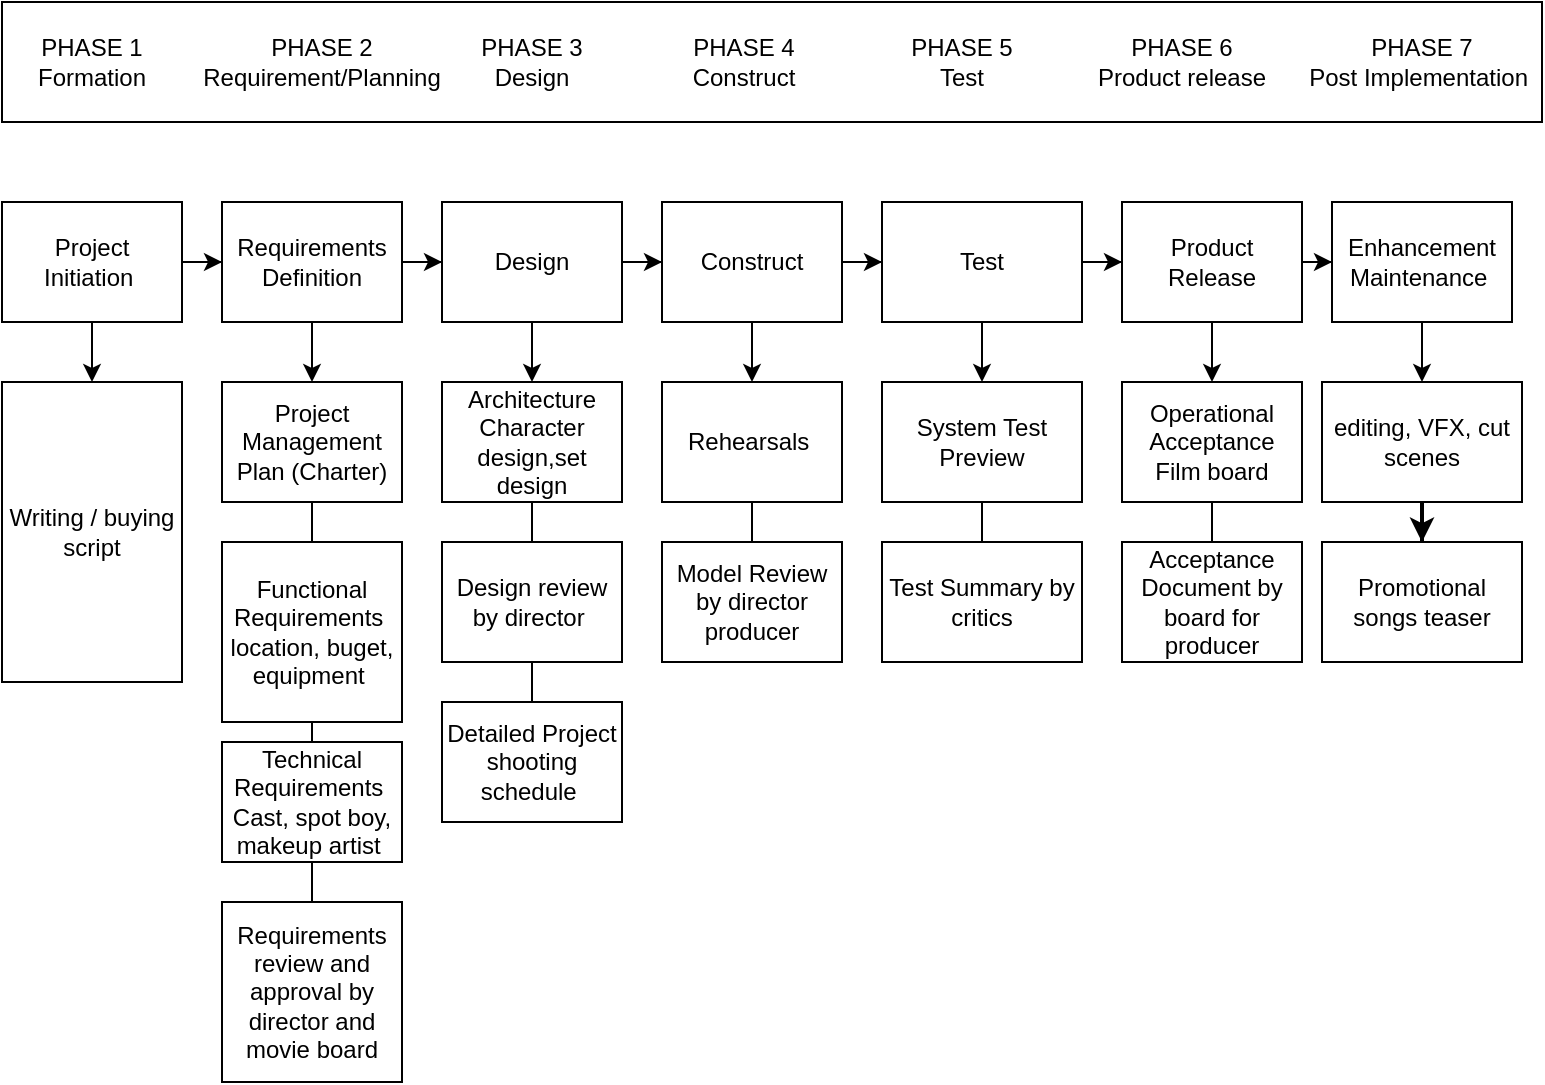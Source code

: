 <mxfile version="17.4.0" type="github">
  <diagram id="oCkNUMC2xpgX1AuUsGys" name="Page-1">
    <mxGraphModel dx="1038" dy="589" grid="1" gridSize="10" guides="1" tooltips="1" connect="1" arrows="1" fold="1" page="1" pageScale="1" pageWidth="850" pageHeight="1100" math="0" shadow="0">
      <root>
        <mxCell id="0" />
        <mxCell id="1" parent="0" />
        <mxCell id="4uzhlLhh2RCcG2w5_e5X-1" value="" style="rounded=0;whiteSpace=wrap;html=1;fontStyle=0" parent="1" vertex="1">
          <mxGeometry x="70" y="20" width="770" height="60" as="geometry" />
        </mxCell>
        <mxCell id="4uzhlLhh2RCcG2w5_e5X-2" value="PHASE 1&lt;br&gt;Formation" style="text;html=1;strokeColor=none;fillColor=none;align=center;verticalAlign=middle;whiteSpace=wrap;rounded=0;fontStyle=0" parent="1" vertex="1">
          <mxGeometry x="70" y="20" width="90" height="60" as="geometry" />
        </mxCell>
        <mxCell id="4uzhlLhh2RCcG2w5_e5X-3" value="PHASE 2&lt;br&gt;Requirement/Planning" style="text;html=1;strokeColor=none;fillColor=none;align=center;verticalAlign=middle;whiteSpace=wrap;rounded=0;fontStyle=0" parent="1" vertex="1">
          <mxGeometry x="180" y="20" width="100" height="60" as="geometry" />
        </mxCell>
        <mxCell id="4uzhlLhh2RCcG2w5_e5X-4" value="PHASE 3&lt;br&gt;Design" style="text;html=1;strokeColor=none;fillColor=none;align=center;verticalAlign=middle;whiteSpace=wrap;rounded=0;fontStyle=0" parent="1" vertex="1">
          <mxGeometry x="285" y="20" width="100" height="60" as="geometry" />
        </mxCell>
        <mxCell id="4uzhlLhh2RCcG2w5_e5X-5" value="PHASE 4&lt;br&gt;Construct" style="text;html=1;strokeColor=none;fillColor=none;align=center;verticalAlign=middle;whiteSpace=wrap;rounded=0;fontStyle=0" parent="1" vertex="1">
          <mxGeometry x="391" y="20" width="100" height="60" as="geometry" />
        </mxCell>
        <mxCell id="4uzhlLhh2RCcG2w5_e5X-6" value="PHASE 5&lt;br&gt;Test" style="text;html=1;strokeColor=none;fillColor=none;align=center;verticalAlign=middle;whiteSpace=wrap;rounded=0;fontStyle=0" parent="1" vertex="1">
          <mxGeometry x="500" y="20" width="100" height="60" as="geometry" />
        </mxCell>
        <mxCell id="4uzhlLhh2RCcG2w5_e5X-7" value="PHASE 6&lt;br&gt;Product release" style="text;html=1;strokeColor=none;fillColor=none;align=center;verticalAlign=middle;whiteSpace=wrap;rounded=0;fontStyle=0" parent="1" vertex="1">
          <mxGeometry x="610" y="20" width="100" height="60" as="geometry" />
        </mxCell>
        <mxCell id="4uzhlLhh2RCcG2w5_e5X-8" value="PHASE 7&lt;br&gt;Post Implementation&amp;nbsp;" style="text;html=1;strokeColor=none;fillColor=none;align=center;verticalAlign=middle;whiteSpace=wrap;rounded=0;fontStyle=0" parent="1" vertex="1">
          <mxGeometry x="720" y="20" width="120" height="60" as="geometry" />
        </mxCell>
        <mxCell id="4uzhlLhh2RCcG2w5_e5X-9" value="" style="edgeStyle=orthogonalEdgeStyle;rounded=0;orthogonalLoop=1;jettySize=auto;html=1;fontStyle=0" parent="1" source="4uzhlLhh2RCcG2w5_e5X-11" target="4uzhlLhh2RCcG2w5_e5X-14" edge="1">
          <mxGeometry relative="1" as="geometry" />
        </mxCell>
        <mxCell id="4uzhlLhh2RCcG2w5_e5X-10" value="" style="edgeStyle=orthogonalEdgeStyle;rounded=0;orthogonalLoop=1;jettySize=auto;html=1;endArrow=classic;endFill=1;fontStyle=0" parent="1" source="4uzhlLhh2RCcG2w5_e5X-11" target="4uzhlLhh2RCcG2w5_e5X-29" edge="1">
          <mxGeometry relative="1" as="geometry" />
        </mxCell>
        <mxCell id="4uzhlLhh2RCcG2w5_e5X-11" value="Project Initiation&amp;nbsp;" style="rounded=0;whiteSpace=wrap;html=1;fontStyle=0" parent="1" vertex="1">
          <mxGeometry x="70" y="120" width="90" height="60" as="geometry" />
        </mxCell>
        <mxCell id="4uzhlLhh2RCcG2w5_e5X-12" value="" style="edgeStyle=orthogonalEdgeStyle;rounded=0;orthogonalLoop=1;jettySize=auto;html=1;fontStyle=0" parent="1" source="4uzhlLhh2RCcG2w5_e5X-14" target="4uzhlLhh2RCcG2w5_e5X-17" edge="1">
          <mxGeometry relative="1" as="geometry" />
        </mxCell>
        <mxCell id="4uzhlLhh2RCcG2w5_e5X-13" value="" style="edgeStyle=orthogonalEdgeStyle;rounded=0;orthogonalLoop=1;jettySize=auto;html=1;entryX=0.5;entryY=0;entryDx=0;entryDy=0;startArrow=none;startFill=0;endArrow=classic;endFill=1;fontStyle=0" parent="1" source="4uzhlLhh2RCcG2w5_e5X-14" target="4uzhlLhh2RCcG2w5_e5X-47" edge="1">
          <mxGeometry relative="1" as="geometry" />
        </mxCell>
        <mxCell id="4uzhlLhh2RCcG2w5_e5X-14" value="Requirements Definition" style="rounded=0;whiteSpace=wrap;html=1;fontStyle=0" parent="1" vertex="1">
          <mxGeometry x="180" y="120" width="90" height="60" as="geometry" />
        </mxCell>
        <mxCell id="4uzhlLhh2RCcG2w5_e5X-15" value="" style="edgeStyle=orthogonalEdgeStyle;rounded=0;orthogonalLoop=1;jettySize=auto;html=1;fontStyle=0" parent="1" source="4uzhlLhh2RCcG2w5_e5X-17" target="4uzhlLhh2RCcG2w5_e5X-20" edge="1">
          <mxGeometry relative="1" as="geometry" />
        </mxCell>
        <mxCell id="4uzhlLhh2RCcG2w5_e5X-16" value="" style="edgeStyle=orthogonalEdgeStyle;rounded=0;orthogonalLoop=1;jettySize=auto;html=1;fontStyle=0" parent="1" source="4uzhlLhh2RCcG2w5_e5X-17" target="4uzhlLhh2RCcG2w5_e5X-42" edge="1">
          <mxGeometry relative="1" as="geometry" />
        </mxCell>
        <mxCell id="4uzhlLhh2RCcG2w5_e5X-17" value="Design" style="rounded=0;whiteSpace=wrap;html=1;fontStyle=0" parent="1" vertex="1">
          <mxGeometry x="290" y="120" width="90" height="60" as="geometry" />
        </mxCell>
        <mxCell id="4uzhlLhh2RCcG2w5_e5X-18" value="" style="edgeStyle=orthogonalEdgeStyle;rounded=0;orthogonalLoop=1;jettySize=auto;html=1;fontStyle=0" parent="1" source="4uzhlLhh2RCcG2w5_e5X-20" target="4uzhlLhh2RCcG2w5_e5X-23" edge="1">
          <mxGeometry relative="1" as="geometry" />
        </mxCell>
        <mxCell id="4uzhlLhh2RCcG2w5_e5X-19" value="" style="edgeStyle=orthogonalEdgeStyle;rounded=0;orthogonalLoop=1;jettySize=auto;html=1;fontStyle=0" parent="1" source="4uzhlLhh2RCcG2w5_e5X-20" target="4uzhlLhh2RCcG2w5_e5X-39" edge="1">
          <mxGeometry relative="1" as="geometry" />
        </mxCell>
        <mxCell id="4uzhlLhh2RCcG2w5_e5X-20" value="Construct" style="rounded=0;whiteSpace=wrap;html=1;fontStyle=0" parent="1" vertex="1">
          <mxGeometry x="400" y="120" width="90" height="60" as="geometry" />
        </mxCell>
        <mxCell id="4uzhlLhh2RCcG2w5_e5X-21" value="" style="edgeStyle=orthogonalEdgeStyle;rounded=0;orthogonalLoop=1;jettySize=auto;html=1;fontStyle=0" parent="1" source="4uzhlLhh2RCcG2w5_e5X-23" target="4uzhlLhh2RCcG2w5_e5X-26" edge="1">
          <mxGeometry relative="1" as="geometry" />
        </mxCell>
        <mxCell id="4uzhlLhh2RCcG2w5_e5X-22" value="" style="edgeStyle=orthogonalEdgeStyle;rounded=0;orthogonalLoop=1;jettySize=auto;html=1;entryX=0.5;entryY=0;entryDx=0;entryDy=0;fontStyle=0" parent="1" source="4uzhlLhh2RCcG2w5_e5X-23" target="4uzhlLhh2RCcG2w5_e5X-36" edge="1">
          <mxGeometry relative="1" as="geometry" />
        </mxCell>
        <mxCell id="4uzhlLhh2RCcG2w5_e5X-23" value="Test" style="rounded=0;whiteSpace=wrap;html=1;fontStyle=0" parent="1" vertex="1">
          <mxGeometry x="510" y="120" width="100" height="60" as="geometry" />
        </mxCell>
        <mxCell id="4uzhlLhh2RCcG2w5_e5X-24" value="" style="edgeStyle=orthogonalEdgeStyle;rounded=0;orthogonalLoop=1;jettySize=auto;html=1;fontStyle=0" parent="1" source="4uzhlLhh2RCcG2w5_e5X-26" target="4uzhlLhh2RCcG2w5_e5X-28" edge="1">
          <mxGeometry relative="1" as="geometry" />
        </mxCell>
        <mxCell id="4uzhlLhh2RCcG2w5_e5X-25" value="" style="edgeStyle=orthogonalEdgeStyle;rounded=0;orthogonalLoop=1;jettySize=auto;html=1;fontStyle=0" parent="1" source="4uzhlLhh2RCcG2w5_e5X-26" target="4uzhlLhh2RCcG2w5_e5X-33" edge="1">
          <mxGeometry relative="1" as="geometry" />
        </mxCell>
        <mxCell id="4uzhlLhh2RCcG2w5_e5X-26" value="Product Release" style="rounded=0;whiteSpace=wrap;html=1;fontStyle=0" parent="1" vertex="1">
          <mxGeometry x="630" y="120" width="90" height="60" as="geometry" />
        </mxCell>
        <mxCell id="4uzhlLhh2RCcG2w5_e5X-27" value="" style="edgeStyle=orthogonalEdgeStyle;rounded=0;orthogonalLoop=1;jettySize=auto;html=1;fontStyle=0" parent="1" source="4uzhlLhh2RCcG2w5_e5X-28" target="4uzhlLhh2RCcG2w5_e5X-31" edge="1">
          <mxGeometry relative="1" as="geometry" />
        </mxCell>
        <mxCell id="4uzhlLhh2RCcG2w5_e5X-28" value="Enhancement Maintenance&amp;nbsp;" style="rounded=0;whiteSpace=wrap;html=1;fontStyle=0" parent="1" vertex="1">
          <mxGeometry x="735" y="120" width="90" height="60" as="geometry" />
        </mxCell>
        <mxCell id="4uzhlLhh2RCcG2w5_e5X-29" value="Writing / buying script" style="rounded=0;whiteSpace=wrap;html=1;fontStyle=0" parent="1" vertex="1">
          <mxGeometry x="70" y="210" width="90" height="150" as="geometry" />
        </mxCell>
        <mxCell id="4uzhlLhh2RCcG2w5_e5X-30" value="" style="edgeStyle=orthogonalEdgeStyle;rounded=0;orthogonalLoop=1;jettySize=auto;html=1;fontSize=14;startArrow=none;startFill=0;endArrow=classic;endFill=1;strokeWidth=2;fontStyle=0" parent="1" source="4uzhlLhh2RCcG2w5_e5X-31" target="4uzhlLhh2RCcG2w5_e5X-53" edge="1">
          <mxGeometry relative="1" as="geometry" />
        </mxCell>
        <mxCell id="4uzhlLhh2RCcG2w5_e5X-31" value="editing, VFX, cut scenes" style="rounded=0;whiteSpace=wrap;html=1;fontStyle=0" parent="1" vertex="1">
          <mxGeometry x="730" y="210" width="100" height="60" as="geometry" />
        </mxCell>
        <mxCell id="4uzhlLhh2RCcG2w5_e5X-32" value="" style="edgeStyle=orthogonalEdgeStyle;rounded=0;orthogonalLoop=1;jettySize=auto;html=1;endArrow=none;endFill=0;fontStyle=0" parent="1" source="4uzhlLhh2RCcG2w5_e5X-33" target="4uzhlLhh2RCcG2w5_e5X-34" edge="1">
          <mxGeometry relative="1" as="geometry" />
        </mxCell>
        <mxCell id="4uzhlLhh2RCcG2w5_e5X-33" value="Operational Acceptance&lt;br&gt;Film board" style="rounded=0;whiteSpace=wrap;html=1;fontStyle=0" parent="1" vertex="1">
          <mxGeometry x="630" y="210" width="90" height="60" as="geometry" />
        </mxCell>
        <mxCell id="4uzhlLhh2RCcG2w5_e5X-34" value="Acceptance Document by board for producer" style="rounded=0;whiteSpace=wrap;html=1;fontStyle=0" parent="1" vertex="1">
          <mxGeometry x="630" y="290" width="90" height="60" as="geometry" />
        </mxCell>
        <mxCell id="4uzhlLhh2RCcG2w5_e5X-35" value="" style="edgeStyle=orthogonalEdgeStyle;rounded=0;orthogonalLoop=1;jettySize=auto;html=1;endArrow=none;endFill=0;fontStyle=0" parent="1" source="4uzhlLhh2RCcG2w5_e5X-36" target="4uzhlLhh2RCcG2w5_e5X-37" edge="1">
          <mxGeometry relative="1" as="geometry" />
        </mxCell>
        <mxCell id="4uzhlLhh2RCcG2w5_e5X-36" value="System Test&lt;br&gt;Preview" style="rounded=0;whiteSpace=wrap;html=1;fontStyle=0" parent="1" vertex="1">
          <mxGeometry x="510" y="210" width="100" height="60" as="geometry" />
        </mxCell>
        <mxCell id="4uzhlLhh2RCcG2w5_e5X-37" value="Test Summary by critics" style="rounded=0;whiteSpace=wrap;html=1;fontStyle=0" parent="1" vertex="1">
          <mxGeometry x="510" y="290" width="100" height="60" as="geometry" />
        </mxCell>
        <mxCell id="4uzhlLhh2RCcG2w5_e5X-38" value="" style="edgeStyle=orthogonalEdgeStyle;rounded=0;orthogonalLoop=1;jettySize=auto;html=1;endArrow=none;endFill=0;fontStyle=0" parent="1" source="4uzhlLhh2RCcG2w5_e5X-39" target="4uzhlLhh2RCcG2w5_e5X-40" edge="1">
          <mxGeometry relative="1" as="geometry" />
        </mxCell>
        <mxCell id="4uzhlLhh2RCcG2w5_e5X-39" value="Rehearsals&amp;nbsp;" style="rounded=0;whiteSpace=wrap;html=1;fontStyle=0" parent="1" vertex="1">
          <mxGeometry x="400" y="210" width="90" height="60" as="geometry" />
        </mxCell>
        <mxCell id="4uzhlLhh2RCcG2w5_e5X-40" value="Model Review by director producer" style="rounded=0;whiteSpace=wrap;html=1;fontStyle=0" parent="1" vertex="1">
          <mxGeometry x="400" y="290" width="90" height="60" as="geometry" />
        </mxCell>
        <mxCell id="4uzhlLhh2RCcG2w5_e5X-41" value="" style="edgeStyle=orthogonalEdgeStyle;rounded=0;orthogonalLoop=1;jettySize=auto;html=1;endArrow=none;endFill=0;fontStyle=0" parent="1" source="4uzhlLhh2RCcG2w5_e5X-42" target="4uzhlLhh2RCcG2w5_e5X-44" edge="1">
          <mxGeometry relative="1" as="geometry" />
        </mxCell>
        <mxCell id="4uzhlLhh2RCcG2w5_e5X-42" value="Architecture&lt;br&gt;Character design,set design" style="rounded=0;whiteSpace=wrap;html=1;fontStyle=0" parent="1" vertex="1">
          <mxGeometry x="290" y="210" width="90" height="60" as="geometry" />
        </mxCell>
        <mxCell id="4uzhlLhh2RCcG2w5_e5X-43" value="" style="edgeStyle=orthogonalEdgeStyle;rounded=0;orthogonalLoop=1;jettySize=auto;html=1;endArrow=none;endFill=0;fontStyle=0" parent="1" source="4uzhlLhh2RCcG2w5_e5X-44" target="4uzhlLhh2RCcG2w5_e5X-45" edge="1">
          <mxGeometry relative="1" as="geometry" />
        </mxCell>
        <mxCell id="4uzhlLhh2RCcG2w5_e5X-44" value="Design review by director&amp;nbsp;" style="rounded=0;whiteSpace=wrap;html=1;fontStyle=0" parent="1" vertex="1">
          <mxGeometry x="290" y="290" width="90" height="60" as="geometry" />
        </mxCell>
        <mxCell id="4uzhlLhh2RCcG2w5_e5X-45" value="Detailed Project&lt;br&gt;shooting schedule&amp;nbsp;" style="rounded=0;whiteSpace=wrap;html=1;fontStyle=0" parent="1" vertex="1">
          <mxGeometry x="290" y="370" width="90" height="60" as="geometry" />
        </mxCell>
        <mxCell id="4uzhlLhh2RCcG2w5_e5X-46" value="" style="edgeStyle=orthogonalEdgeStyle;rounded=0;orthogonalLoop=1;jettySize=auto;html=1;endArrow=none;endFill=0;fontStyle=0" parent="1" source="4uzhlLhh2RCcG2w5_e5X-47" target="4uzhlLhh2RCcG2w5_e5X-49" edge="1">
          <mxGeometry relative="1" as="geometry" />
        </mxCell>
        <mxCell id="4uzhlLhh2RCcG2w5_e5X-47" value="Project Management Plan (Charter)" style="rounded=0;whiteSpace=wrap;html=1;fontStyle=0" parent="1" vertex="1">
          <mxGeometry x="180" y="210" width="90" height="60" as="geometry" />
        </mxCell>
        <mxCell id="4uzhlLhh2RCcG2w5_e5X-48" value="" style="edgeStyle=orthogonalEdgeStyle;rounded=0;orthogonalLoop=1;jettySize=auto;html=1;endArrow=none;endFill=0;fontStyle=0" parent="1" source="4uzhlLhh2RCcG2w5_e5X-49" target="4uzhlLhh2RCcG2w5_e5X-51" edge="1">
          <mxGeometry relative="1" as="geometry" />
        </mxCell>
        <mxCell id="4uzhlLhh2RCcG2w5_e5X-49" value="Functional Requirements&amp;nbsp;&lt;br&gt;location, buget, equipment&amp;nbsp;" style="rounded=0;whiteSpace=wrap;html=1;fontStyle=0" parent="1" vertex="1">
          <mxGeometry x="180" y="290" width="90" height="90" as="geometry" />
        </mxCell>
        <mxCell id="4uzhlLhh2RCcG2w5_e5X-50" value="" style="edgeStyle=orthogonalEdgeStyle;rounded=0;orthogonalLoop=1;jettySize=auto;html=1;endArrow=none;endFill=0;fontStyle=0" parent="1" source="4uzhlLhh2RCcG2w5_e5X-51" target="4uzhlLhh2RCcG2w5_e5X-52" edge="1">
          <mxGeometry relative="1" as="geometry" />
        </mxCell>
        <mxCell id="4uzhlLhh2RCcG2w5_e5X-51" value="Technical Requirements&amp;nbsp;&lt;br&gt;Cast, spot boy, makeup artist&amp;nbsp;" style="rounded=0;whiteSpace=wrap;html=1;fontStyle=0" parent="1" vertex="1">
          <mxGeometry x="180" y="390" width="90" height="60" as="geometry" />
        </mxCell>
        <mxCell id="4uzhlLhh2RCcG2w5_e5X-52" value="Requirements review and approval by director and movie board" style="rounded=0;whiteSpace=wrap;html=1;fontStyle=0" parent="1" vertex="1">
          <mxGeometry x="180" y="470" width="90" height="90" as="geometry" />
        </mxCell>
        <mxCell id="4uzhlLhh2RCcG2w5_e5X-53" value="Promotional songs teaser" style="rounded=0;whiteSpace=wrap;html=1;fontStyle=0" parent="1" vertex="1">
          <mxGeometry x="730" y="290" width="100" height="60" as="geometry" />
        </mxCell>
      </root>
    </mxGraphModel>
  </diagram>
</mxfile>
